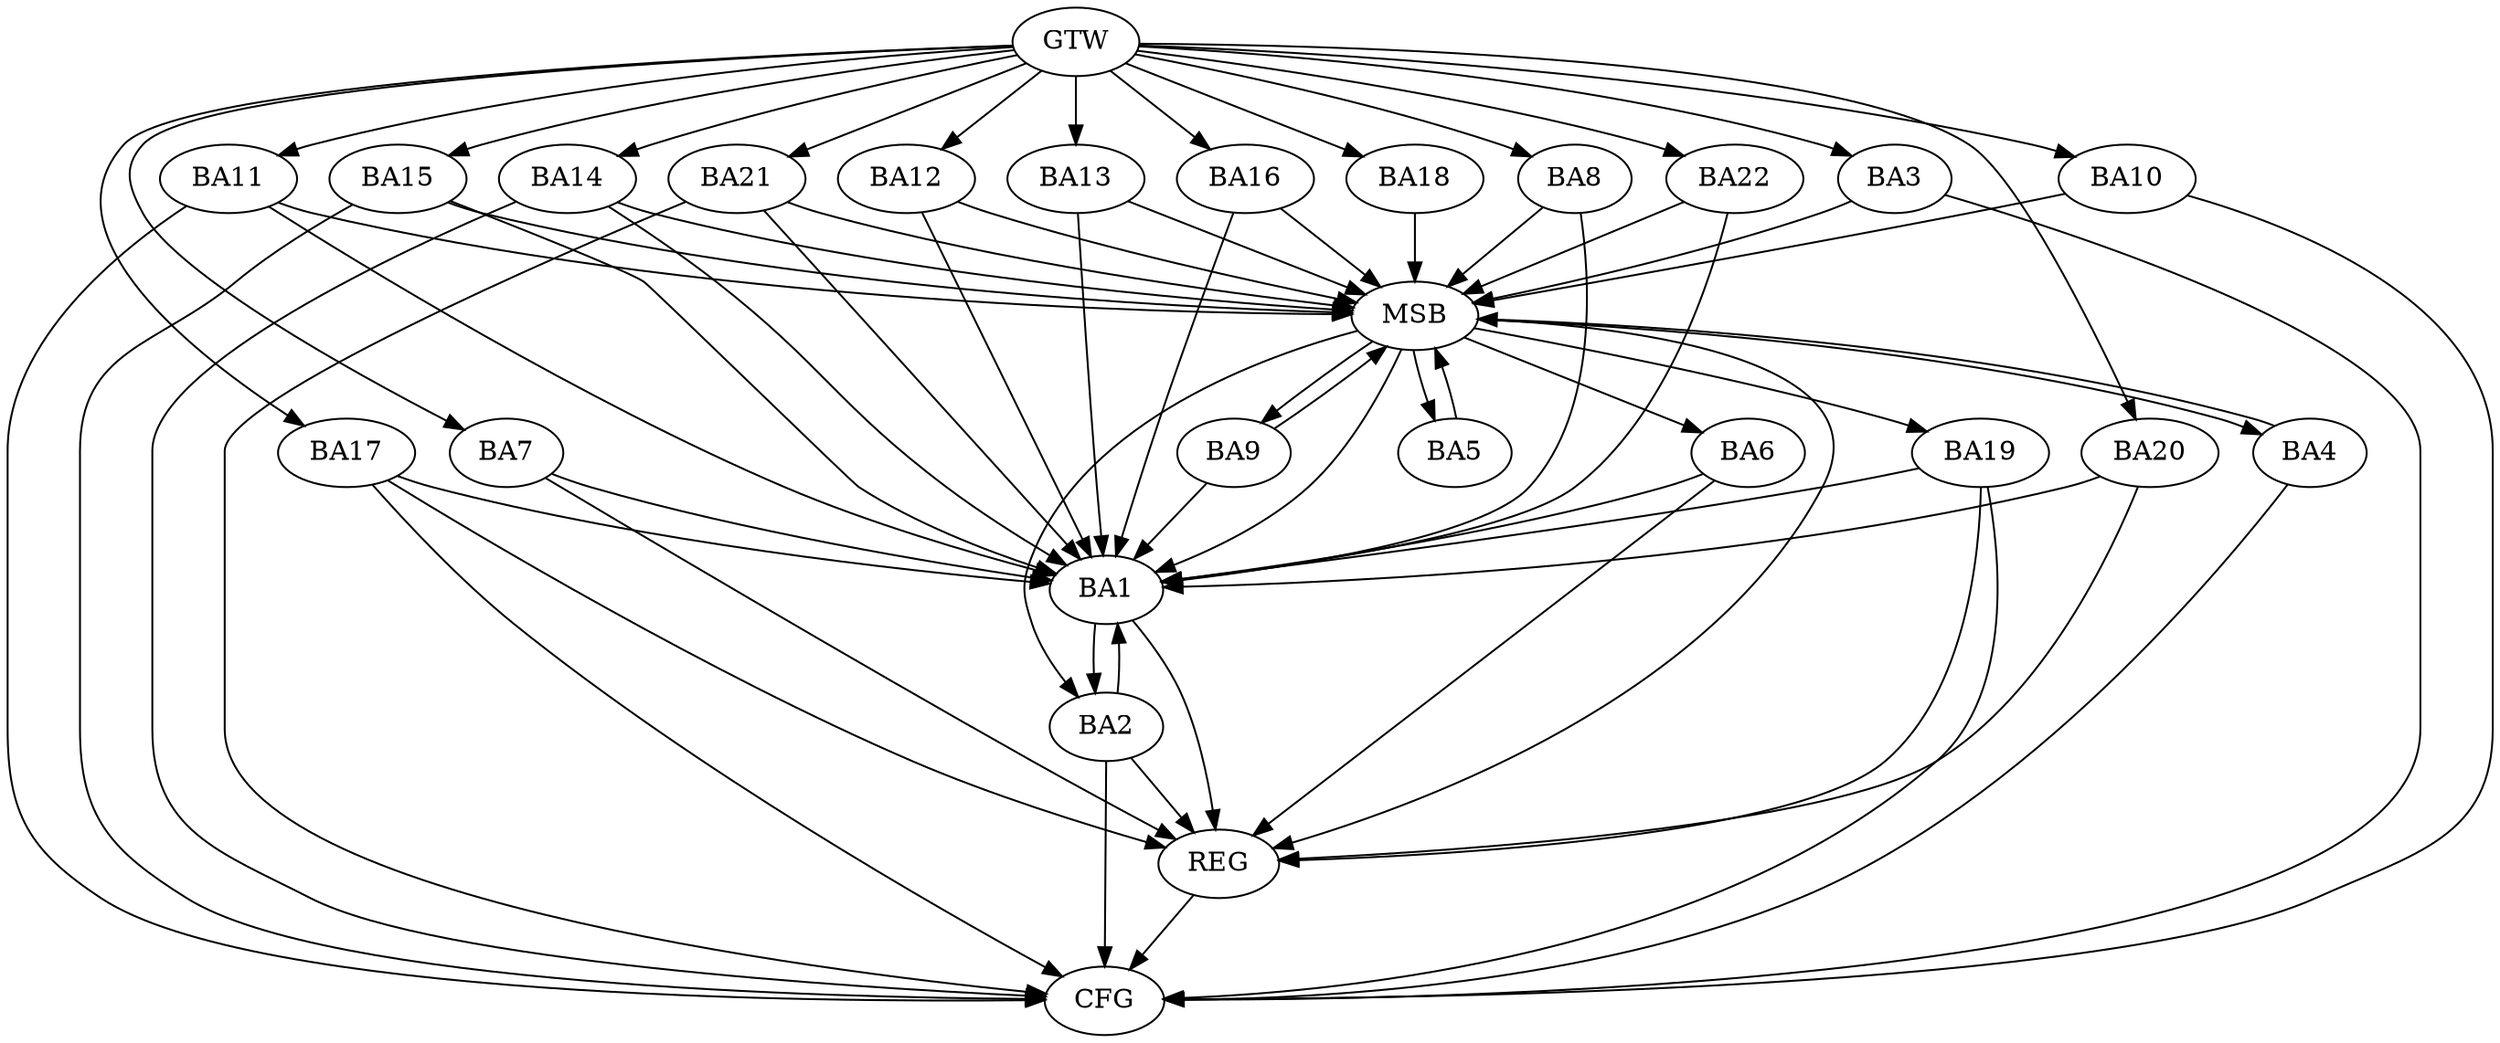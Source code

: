 strict digraph G {
  BA1 [ label="BA1" ];
  BA2 [ label="BA2" ];
  BA3 [ label="BA3" ];
  BA4 [ label="BA4" ];
  BA5 [ label="BA5" ];
  BA6 [ label="BA6" ];
  BA7 [ label="BA7" ];
  BA8 [ label="BA8" ];
  BA9 [ label="BA9" ];
  BA10 [ label="BA10" ];
  BA11 [ label="BA11" ];
  BA12 [ label="BA12" ];
  BA13 [ label="BA13" ];
  BA14 [ label="BA14" ];
  BA15 [ label="BA15" ];
  BA16 [ label="BA16" ];
  BA17 [ label="BA17" ];
  BA18 [ label="BA18" ];
  BA19 [ label="BA19" ];
  BA20 [ label="BA20" ];
  BA21 [ label="BA21" ];
  BA22 [ label="BA22" ];
  GTW [ label="GTW" ];
  REG [ label="REG" ];
  MSB [ label="MSB" ];
  CFG [ label="CFG" ];
  BA1 -> BA2;
  BA2 -> BA1;
  BA7 -> BA1;
  BA19 -> BA1;
  GTW -> BA3;
  GTW -> BA7;
  GTW -> BA8;
  GTW -> BA10;
  GTW -> BA11;
  GTW -> BA12;
  GTW -> BA13;
  GTW -> BA14;
  GTW -> BA15;
  GTW -> BA16;
  GTW -> BA17;
  GTW -> BA18;
  GTW -> BA20;
  GTW -> BA21;
  GTW -> BA22;
  BA1 -> REG;
  BA2 -> REG;
  BA6 -> REG;
  BA7 -> REG;
  BA17 -> REG;
  BA19 -> REG;
  BA20 -> REG;
  BA3 -> MSB;
  MSB -> BA1;
  MSB -> REG;
  BA4 -> MSB;
  BA5 -> MSB;
  MSB -> BA2;
  BA8 -> MSB;
  MSB -> BA6;
  BA9 -> MSB;
  MSB -> BA4;
  BA10 -> MSB;
  BA11 -> MSB;
  BA12 -> MSB;
  BA13 -> MSB;
  MSB -> BA5;
  BA14 -> MSB;
  MSB -> BA9;
  BA15 -> MSB;
  BA16 -> MSB;
  BA18 -> MSB;
  BA21 -> MSB;
  BA22 -> MSB;
  MSB -> BA19;
  BA19 -> CFG;
  BA2 -> CFG;
  BA4 -> CFG;
  BA15 -> CFG;
  BA21 -> CFG;
  BA3 -> CFG;
  BA11 -> CFG;
  BA14 -> CFG;
  BA17 -> CFG;
  BA10 -> CFG;
  REG -> CFG;
  BA17 -> BA1;
  BA13 -> BA1;
  BA14 -> BA1;
  BA8 -> BA1;
  BA12 -> BA1;
  BA20 -> BA1;
  BA11 -> BA1;
  BA9 -> BA1;
  BA22 -> BA1;
  BA21 -> BA1;
  BA6 -> BA1;
  BA16 -> BA1;
  BA15 -> BA1;
}
